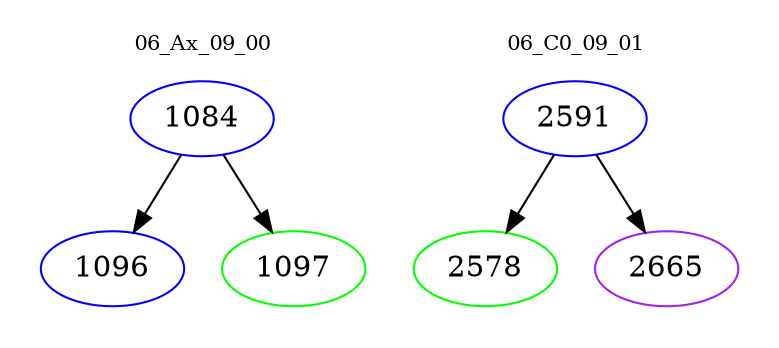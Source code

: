 digraph{
subgraph cluster_0 {
color = white
label = "06_Ax_09_00";
fontsize=10;
T0_1084 [label="1084", color="blue"]
T0_1084 -> T0_1096 [color="black"]
T0_1096 [label="1096", color="blue"]
T0_1084 -> T0_1097 [color="black"]
T0_1097 [label="1097", color="green"]
}
subgraph cluster_1 {
color = white
label = "06_C0_09_01";
fontsize=10;
T1_2591 [label="2591", color="blue"]
T1_2591 -> T1_2578 [color="black"]
T1_2578 [label="2578", color="green"]
T1_2591 -> T1_2665 [color="black"]
T1_2665 [label="2665", color="purple"]
}
}
